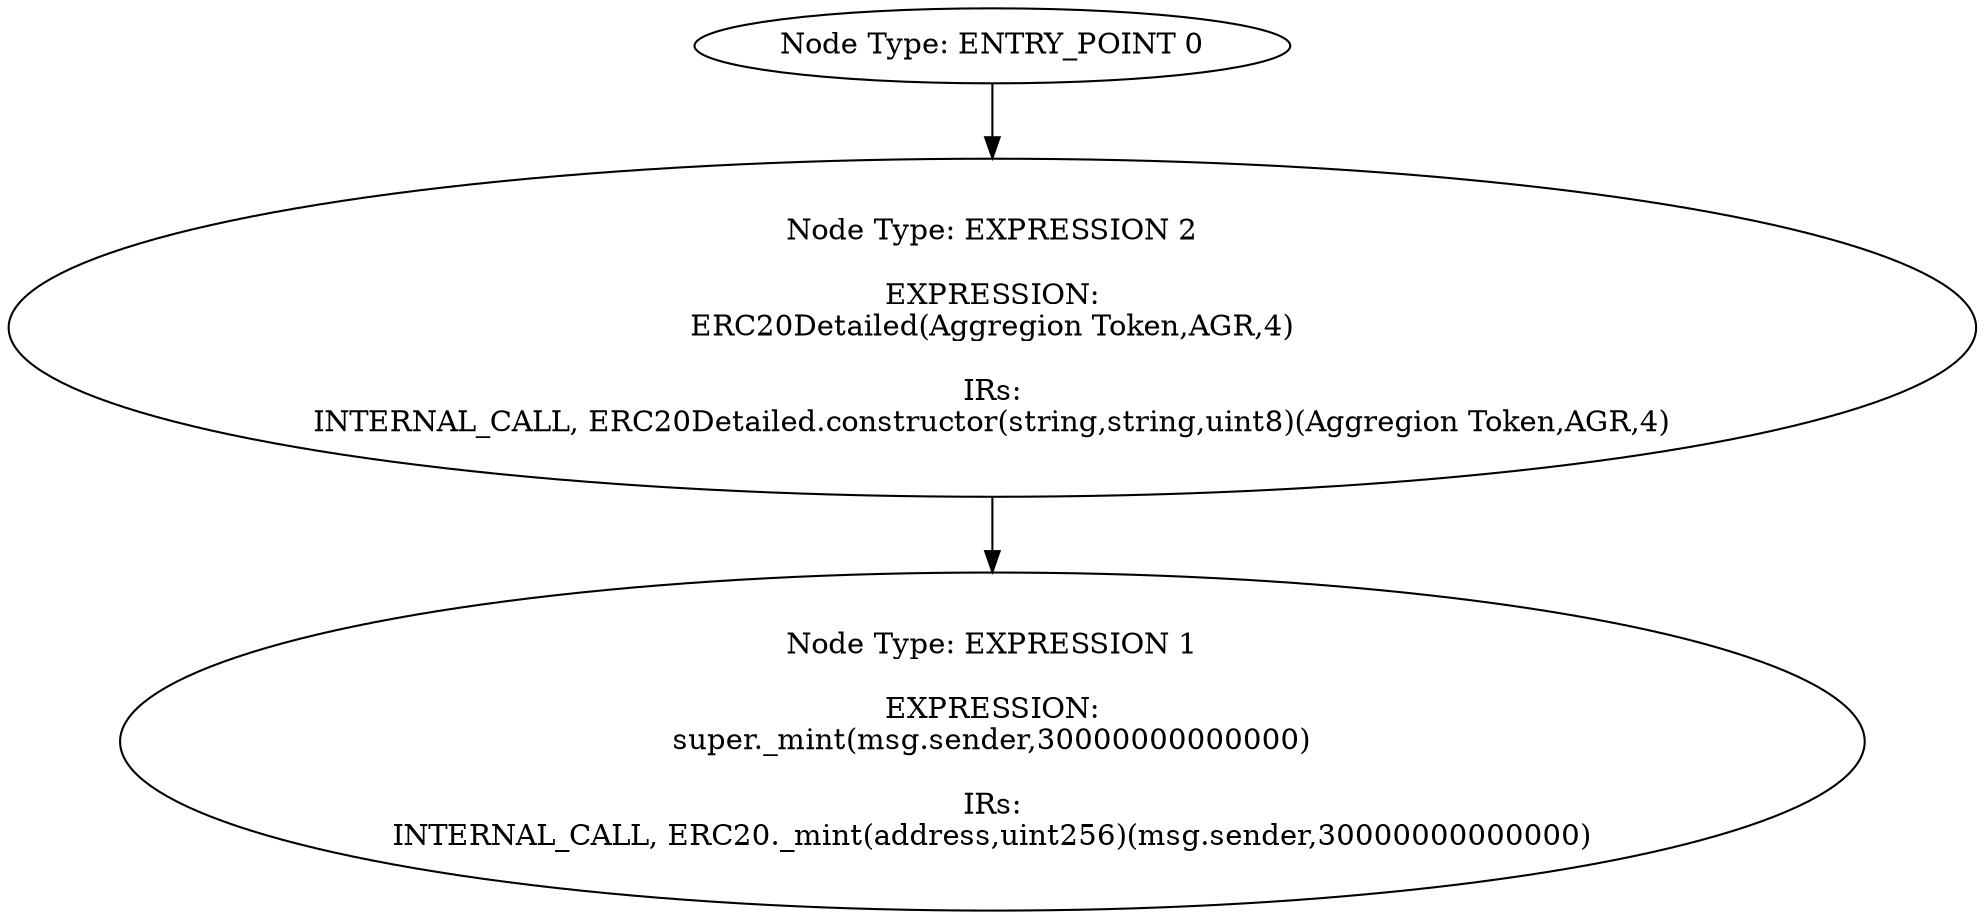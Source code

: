 digraph{
0[label="Node Type: ENTRY_POINT 0
"];
0->2;
1[label="Node Type: EXPRESSION 1

EXPRESSION:
super._mint(msg.sender,30000000000000)

IRs:
INTERNAL_CALL, ERC20._mint(address,uint256)(msg.sender,30000000000000)"];
2[label="Node Type: EXPRESSION 2

EXPRESSION:
ERC20Detailed(Aggregion Token,AGR,4)

IRs:
INTERNAL_CALL, ERC20Detailed.constructor(string,string,uint8)(Aggregion Token,AGR,4)"];
2->1;
}
